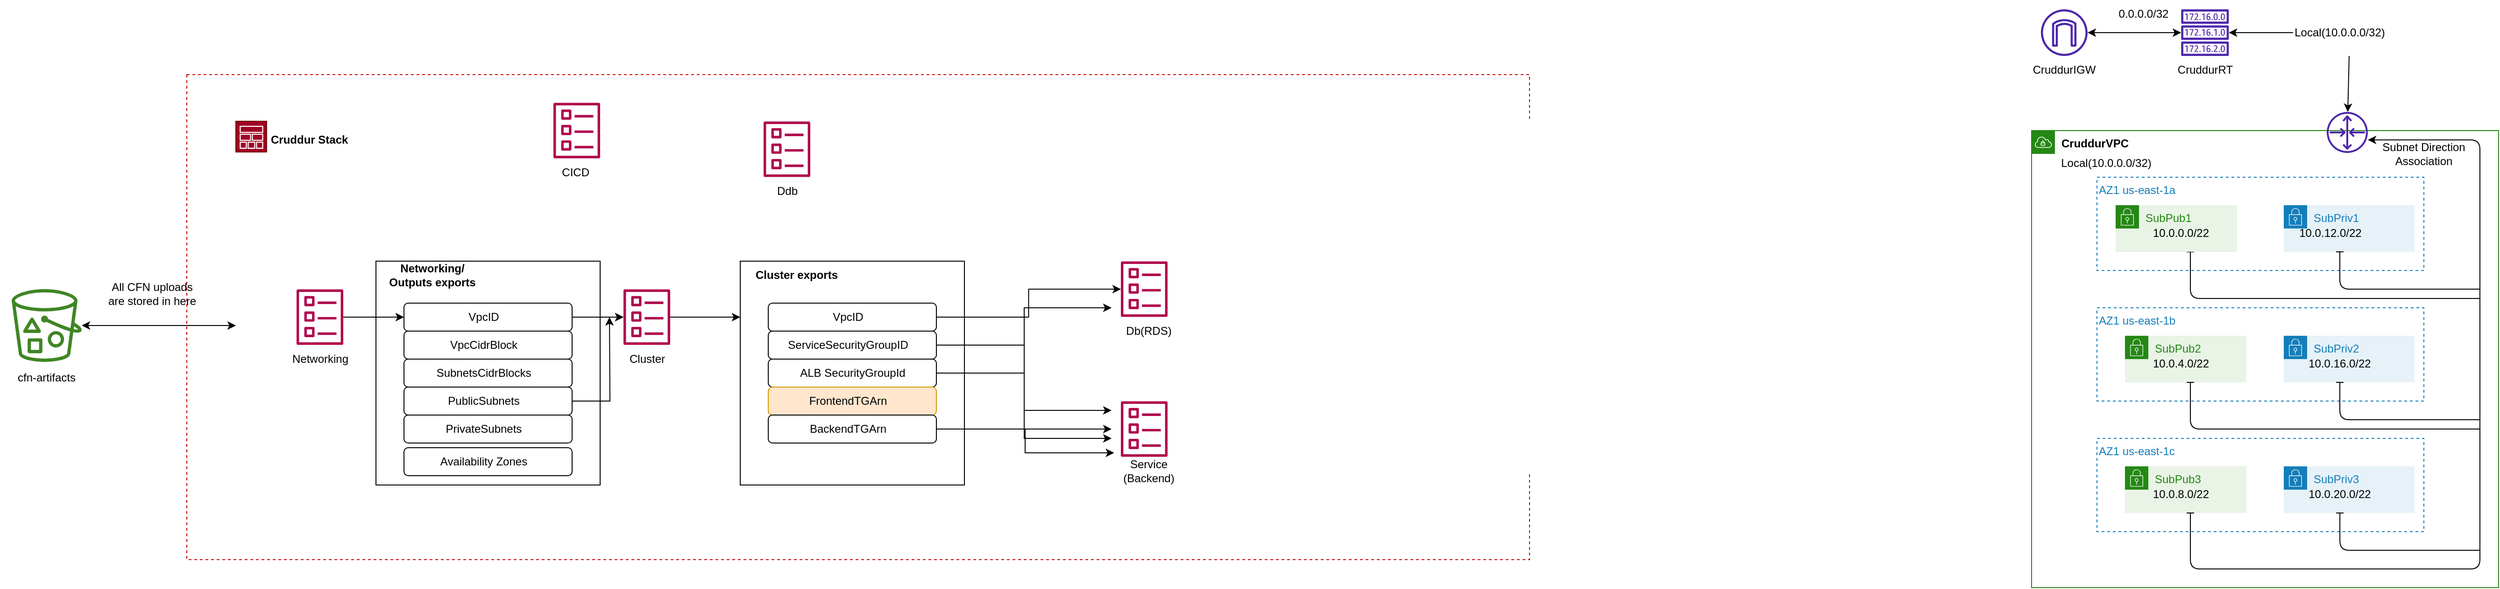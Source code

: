 <mxfile version="21.6.1" type="github">
  <diagram name="Page-1" id="-HXa9JJa7kz0LrvLHR7L">
    <mxGraphModel dx="1467" dy="753" grid="1" gridSize="10" guides="1" tooltips="1" connect="1" arrows="1" fold="1" page="1" pageScale="1" pageWidth="850" pageHeight="1100" math="0" shadow="0">
      <root>
        <mxCell id="0" />
        <mxCell id="1" parent="0" />
        <mxCell id="KyFn4tGhNFu1_1TpGKl1-1" value="" style="fillColor=none;strokeColor=#CC0000;dashed=1;verticalAlign=top;fontStyle=0;fontColor=#5A6C86;whiteSpace=wrap;html=1;movable=1;resizable=1;rotatable=1;deletable=1;editable=1;locked=0;connectable=1;" vertex="1" parent="1">
          <mxGeometry x="420" y="250" width="1437.5" height="520" as="geometry" />
        </mxCell>
        <mxCell id="KyFn4tGhNFu1_1TpGKl1-2" value="" style="whiteSpace=wrap;html=1;aspect=fixed;" vertex="1" parent="1">
          <mxGeometry x="622.5" y="450" width="240" height="240" as="geometry" />
        </mxCell>
        <mxCell id="KyFn4tGhNFu1_1TpGKl1-3" value="&lt;b&gt;&lt;font color=&quot;#000000&quot;&gt;CruddurVPC&lt;/font&gt;&lt;/b&gt;" style="points=[[0,0],[0.25,0],[0.5,0],[0.75,0],[1,0],[1,0.25],[1,0.5],[1,0.75],[1,1],[0.75,1],[0.5,1],[0.25,1],[0,1],[0,0.75],[0,0.5],[0,0.25]];outlineConnect=0;gradientColor=none;html=1;whiteSpace=wrap;fontSize=12;fontStyle=0;container=1;pointerEvents=0;collapsible=0;recursiveResize=0;shape=mxgraph.aws4.group;grIcon=mxgraph.aws4.group_vpc;strokeColor=#248814;fillColor=none;verticalAlign=top;align=left;spacingLeft=30;fontColor=#AAB7B8;dashed=0;rounded=0;" vertex="1" parent="1">
          <mxGeometry x="2395" y="310" width="500" height="490" as="geometry" />
        </mxCell>
        <mxCell id="KyFn4tGhNFu1_1TpGKl1-4" value="AZ1 us-east-1b" style="fillColor=none;strokeColor=#147EBA;dashed=1;verticalAlign=top;fontStyle=0;fontColor=#147EBA;whiteSpace=wrap;html=1;align=left;rounded=0;" vertex="1" parent="KyFn4tGhNFu1_1TpGKl1-3">
          <mxGeometry x="70" y="190" width="350" height="100" as="geometry" />
        </mxCell>
        <mxCell id="KyFn4tGhNFu1_1TpGKl1-5" value="SubPriv2" style="points=[[0,0],[0.25,0],[0.5,0],[0.75,0],[1,0],[1,0.25],[1,0.5],[1,0.75],[1,1],[0.75,1],[0.5,1],[0.25,1],[0,1],[0,0.75],[0,0.5],[0,0.25]];outlineConnect=0;gradientColor=none;html=1;whiteSpace=wrap;fontSize=12;fontStyle=0;container=1;pointerEvents=0;collapsible=0;recursiveResize=0;shape=mxgraph.aws4.group;grIcon=mxgraph.aws4.group_security_group;grStroke=0;strokeColor=#147EBA;fillColor=#E6F2F8;verticalAlign=top;align=left;spacingLeft=30;fontColor=#147EBA;dashed=0;rounded=0;" vertex="1" parent="KyFn4tGhNFu1_1TpGKl1-3">
          <mxGeometry x="270" y="220" width="140" height="50" as="geometry" />
        </mxCell>
        <mxCell id="KyFn4tGhNFu1_1TpGKl1-6" style="edgeStyle=orthogonalEdgeStyle;rounded=0;orthogonalLoop=1;jettySize=auto;html=1;exitX=0.5;exitY=1;exitDx=0;exitDy=0;" edge="1" parent="KyFn4tGhNFu1_1TpGKl1-3" source="KyFn4tGhNFu1_1TpGKl1-4" target="KyFn4tGhNFu1_1TpGKl1-4">
          <mxGeometry relative="1" as="geometry" />
        </mxCell>
        <mxCell id="KyFn4tGhNFu1_1TpGKl1-7" value="SubPub2" style="points=[[0,0],[0.25,0],[0.5,0],[0.75,0],[1,0],[1,0.25],[1,0.5],[1,0.75],[1,1],[0.75,1],[0.5,1],[0.25,1],[0,1],[0,0.75],[0,0.5],[0,0.25]];outlineConnect=0;gradientColor=none;html=1;whiteSpace=wrap;fontSize=12;fontStyle=0;container=1;pointerEvents=0;collapsible=0;recursiveResize=0;shape=mxgraph.aws4.group;grIcon=mxgraph.aws4.group_security_group;grStroke=0;strokeColor=#248814;fillColor=#E9F3E6;verticalAlign=top;align=left;spacingLeft=30;fontColor=#248814;dashed=0;rounded=0;" vertex="1" parent="KyFn4tGhNFu1_1TpGKl1-3">
          <mxGeometry x="100" y="220" width="130" height="50" as="geometry" />
        </mxCell>
        <mxCell id="KyFn4tGhNFu1_1TpGKl1-8" value="10.0.16.0/22" style="text;strokeColor=none;align=center;fillColor=none;html=1;verticalAlign=middle;whiteSpace=wrap;rounded=0;" vertex="1" parent="KyFn4tGhNFu1_1TpGKl1-3">
          <mxGeometry x="290" y="240" width="80" height="20" as="geometry" />
        </mxCell>
        <mxCell id="KyFn4tGhNFu1_1TpGKl1-9" style="edgeStyle=orthogonalEdgeStyle;orthogonalLoop=1;jettySize=auto;html=1;elbow=vertical;startArrow=baseDash;startFill=0;endArrow=none;endFill=0;" edge="1" parent="KyFn4tGhNFu1_1TpGKl1-3">
          <mxGeometry relative="1" as="geometry">
            <mxPoint x="480" y="320" as="targetPoint" />
            <mxPoint x="170" y="270" as="sourcePoint" />
            <Array as="points">
              <mxPoint x="170" y="320" />
            </Array>
          </mxGeometry>
        </mxCell>
        <mxCell id="KyFn4tGhNFu1_1TpGKl1-10" value="10.0.4.0/22" style="text;strokeColor=none;align=center;fillColor=none;html=1;verticalAlign=middle;whiteSpace=wrap;rounded=0;" vertex="1" parent="KyFn4tGhNFu1_1TpGKl1-3">
          <mxGeometry x="120" y="240" width="80" height="20" as="geometry" />
        </mxCell>
        <mxCell id="KyFn4tGhNFu1_1TpGKl1-11" value="AZ1 us-east-1c" style="fillColor=none;strokeColor=#147EBA;dashed=1;verticalAlign=top;fontStyle=0;fontColor=#147EBA;whiteSpace=wrap;html=1;align=left;rounded=0;" vertex="1" parent="KyFn4tGhNFu1_1TpGKl1-3">
          <mxGeometry x="70" y="330" width="350" height="100" as="geometry" />
        </mxCell>
        <mxCell id="KyFn4tGhNFu1_1TpGKl1-12" value="SubPriv3" style="points=[[0,0],[0.25,0],[0.5,0],[0.75,0],[1,0],[1,0.25],[1,0.5],[1,0.75],[1,1],[0.75,1],[0.5,1],[0.25,1],[0,1],[0,0.75],[0,0.5],[0,0.25]];outlineConnect=0;gradientColor=none;html=1;whiteSpace=wrap;fontSize=12;fontStyle=0;container=1;pointerEvents=0;collapsible=0;recursiveResize=0;shape=mxgraph.aws4.group;grIcon=mxgraph.aws4.group_security_group;grStroke=0;strokeColor=#147EBA;fillColor=#E6F2F8;verticalAlign=top;align=left;spacingLeft=30;fontColor=#147EBA;dashed=0;rounded=0;" vertex="1" parent="KyFn4tGhNFu1_1TpGKl1-3">
          <mxGeometry x="270" y="360" width="140" height="50" as="geometry" />
        </mxCell>
        <mxCell id="KyFn4tGhNFu1_1TpGKl1-13" style="edgeStyle=orthogonalEdgeStyle;rounded=0;orthogonalLoop=1;jettySize=auto;html=1;exitX=0.5;exitY=1;exitDx=0;exitDy=0;" edge="1" parent="KyFn4tGhNFu1_1TpGKl1-3" source="KyFn4tGhNFu1_1TpGKl1-11" target="KyFn4tGhNFu1_1TpGKl1-11">
          <mxGeometry relative="1" as="geometry" />
        </mxCell>
        <mxCell id="KyFn4tGhNFu1_1TpGKl1-14" value="SubPub3" style="points=[[0,0],[0.25,0],[0.5,0],[0.75,0],[1,0],[1,0.25],[1,0.5],[1,0.75],[1,1],[0.75,1],[0.5,1],[0.25,1],[0,1],[0,0.75],[0,0.5],[0,0.25]];outlineConnect=0;gradientColor=none;html=1;whiteSpace=wrap;fontSize=12;fontStyle=0;container=1;pointerEvents=0;collapsible=0;recursiveResize=0;shape=mxgraph.aws4.group;grIcon=mxgraph.aws4.group_security_group;grStroke=0;strokeColor=#248814;fillColor=#E9F3E6;verticalAlign=top;align=left;spacingLeft=30;fontColor=#248814;dashed=0;rounded=0;" vertex="1" parent="KyFn4tGhNFu1_1TpGKl1-3">
          <mxGeometry x="100" y="360" width="130" height="50" as="geometry" />
        </mxCell>
        <mxCell id="KyFn4tGhNFu1_1TpGKl1-15" style="edgeStyle=orthogonalEdgeStyle;orthogonalLoop=1;jettySize=auto;html=1;elbow=vertical;exitX=0.429;exitY=1;exitDx=0;exitDy=0;exitPerimeter=0;startArrow=baseDash;startFill=0;endArrow=none;endFill=0;" edge="1" parent="KyFn4tGhNFu1_1TpGKl1-3" source="KyFn4tGhNFu1_1TpGKl1-12">
          <mxGeometry relative="1" as="geometry">
            <mxPoint x="480" y="450" as="targetPoint" />
            <mxPoint x="330" y="420" as="sourcePoint" />
            <Array as="points">
              <mxPoint x="330" y="450" />
              <mxPoint x="480" y="450" />
            </Array>
          </mxGeometry>
        </mxCell>
        <mxCell id="KyFn4tGhNFu1_1TpGKl1-16" value="10.0.20.0/22" style="text;strokeColor=none;align=center;fillColor=none;html=1;verticalAlign=middle;whiteSpace=wrap;rounded=0;" vertex="1" parent="KyFn4tGhNFu1_1TpGKl1-3">
          <mxGeometry x="290" y="380" width="80" height="20" as="geometry" />
        </mxCell>
        <mxCell id="KyFn4tGhNFu1_1TpGKl1-17" value="10.0.8.0/22" style="text;strokeColor=none;align=center;fillColor=none;html=1;verticalAlign=middle;whiteSpace=wrap;rounded=0;" vertex="1" parent="KyFn4tGhNFu1_1TpGKl1-3">
          <mxGeometry x="120" y="380" width="80" height="20" as="geometry" />
        </mxCell>
        <mxCell id="KyFn4tGhNFu1_1TpGKl1-18" value="Local(10.0.0.0/32)" style="text;strokeColor=none;align=center;fillColor=none;html=1;verticalAlign=middle;whiteSpace=wrap;rounded=0;" vertex="1" parent="KyFn4tGhNFu1_1TpGKl1-3">
          <mxGeometry x="30" y="20" width="100" height="30" as="geometry" />
        </mxCell>
        <mxCell id="KyFn4tGhNFu1_1TpGKl1-19" style="rounded=0;orthogonalLoop=1;jettySize=auto;html=1;startArrow=classic;startFill=1;endArrow=none;endFill=0;" edge="1" parent="KyFn4tGhNFu1_1TpGKl1-3" source="KyFn4tGhNFu1_1TpGKl1-21">
          <mxGeometry relative="1" as="geometry">
            <mxPoint x="340" y="-80" as="targetPoint" />
          </mxGeometry>
        </mxCell>
        <mxCell id="KyFn4tGhNFu1_1TpGKl1-20" style="edgeStyle=orthogonalEdgeStyle;orthogonalLoop=1;jettySize=auto;html=1;elbow=vertical;endArrow=baseDash;endFill=0;startArrow=classic;startFill=1;" edge="1" parent="KyFn4tGhNFu1_1TpGKl1-3" source="KyFn4tGhNFu1_1TpGKl1-21" target="KyFn4tGhNFu1_1TpGKl1-14">
          <mxGeometry relative="1" as="geometry">
            <Array as="points">
              <mxPoint x="480" y="10" />
              <mxPoint x="480" y="470" />
              <mxPoint x="170" y="470" />
            </Array>
          </mxGeometry>
        </mxCell>
        <mxCell id="KyFn4tGhNFu1_1TpGKl1-21" value="" style="outlineConnect=0;fontColor=#232F3E;gradientColor=none;fillColor=#4D27AA;strokeColor=none;dashed=0;verticalLabelPosition=bottom;verticalAlign=top;align=center;html=1;fontSize=12;fontStyle=0;aspect=fixed;pointerEvents=1;shape=mxgraph.aws4.router;rounded=0;" vertex="1" parent="KyFn4tGhNFu1_1TpGKl1-3">
          <mxGeometry x="316" y="-20" width="44" height="44" as="geometry" />
        </mxCell>
        <mxCell id="KyFn4tGhNFu1_1TpGKl1-22" style="edgeStyle=orthogonalEdgeStyle;orthogonalLoop=1;jettySize=auto;html=1;elbow=vertical;exitX=0.429;exitY=1;exitDx=0;exitDy=0;exitPerimeter=0;startArrow=baseDash;startFill=0;endArrow=none;endFill=0;" edge="1" parent="KyFn4tGhNFu1_1TpGKl1-3">
          <mxGeometry relative="1" as="geometry">
            <mxPoint x="480" y="310" as="targetPoint" />
            <mxPoint x="330" y="270" as="sourcePoint" />
            <Array as="points">
              <mxPoint x="330" y="310" />
            </Array>
          </mxGeometry>
        </mxCell>
        <mxCell id="KyFn4tGhNFu1_1TpGKl1-23" style="edgeStyle=orthogonalEdgeStyle;orthogonalLoop=1;jettySize=auto;html=1;elbow=vertical;startArrow=baseDash;startFill=0;endArrow=none;endFill=0;" edge="1" parent="KyFn4tGhNFu1_1TpGKl1-3">
          <mxGeometry relative="1" as="geometry">
            <mxPoint x="480" y="180" as="targetPoint" />
            <mxPoint x="170" y="130" as="sourcePoint" />
            <Array as="points">
              <mxPoint x="170" y="180" />
            </Array>
          </mxGeometry>
        </mxCell>
        <mxCell id="KyFn4tGhNFu1_1TpGKl1-24" value="AZ1 us-east-1a" style="fillColor=none;strokeColor=#147EBA;dashed=1;verticalAlign=top;fontStyle=0;fontColor=#147EBA;whiteSpace=wrap;html=1;align=left;rounded=0;" vertex="1" parent="KyFn4tGhNFu1_1TpGKl1-3">
          <mxGeometry x="70" y="50" width="350" height="100" as="geometry" />
        </mxCell>
        <mxCell id="KyFn4tGhNFu1_1TpGKl1-25" value="SubPriv1" style="points=[[0,0],[0.25,0],[0.5,0],[0.75,0],[1,0],[1,0.25],[1,0.5],[1,0.75],[1,1],[0.75,1],[0.5,1],[0.25,1],[0,1],[0,0.75],[0,0.5],[0,0.25]];outlineConnect=0;gradientColor=none;html=1;whiteSpace=wrap;fontSize=12;fontStyle=0;container=1;pointerEvents=0;collapsible=0;recursiveResize=0;shape=mxgraph.aws4.group;grIcon=mxgraph.aws4.group_security_group;grStroke=0;strokeColor=#147EBA;fillColor=#E6F2F8;verticalAlign=top;align=left;spacingLeft=30;fontColor=#147EBA;dashed=0;rounded=0;" vertex="1" parent="KyFn4tGhNFu1_1TpGKl1-3">
          <mxGeometry x="270" y="80" width="140" height="50" as="geometry" />
        </mxCell>
        <mxCell id="KyFn4tGhNFu1_1TpGKl1-26" style="edgeStyle=orthogonalEdgeStyle;rounded=0;orthogonalLoop=1;jettySize=auto;html=1;exitX=0.5;exitY=1;exitDx=0;exitDy=0;" edge="1" parent="KyFn4tGhNFu1_1TpGKl1-3" source="KyFn4tGhNFu1_1TpGKl1-24" target="KyFn4tGhNFu1_1TpGKl1-24">
          <mxGeometry relative="1" as="geometry" />
        </mxCell>
        <mxCell id="KyFn4tGhNFu1_1TpGKl1-27" value="SubPub1" style="points=[[0,0],[0.25,0],[0.5,0],[0.75,0],[1,0],[1,0.25],[1,0.5],[1,0.75],[1,1],[0.75,1],[0.5,1],[0.25,1],[0,1],[0,0.75],[0,0.5],[0,0.25]];outlineConnect=0;gradientColor=none;html=1;whiteSpace=wrap;fontSize=12;fontStyle=0;container=1;pointerEvents=0;collapsible=0;recursiveResize=0;shape=mxgraph.aws4.group;grIcon=mxgraph.aws4.group_security_group;grStroke=0;strokeColor=#248814;fillColor=#E9F3E6;verticalAlign=top;align=left;spacingLeft=30;fontColor=#248814;dashed=0;rounded=0;" vertex="1" parent="KyFn4tGhNFu1_1TpGKl1-3">
          <mxGeometry x="90" y="80" width="130" height="50" as="geometry" />
        </mxCell>
        <mxCell id="KyFn4tGhNFu1_1TpGKl1-28" value="10.0.12.0/22" style="text;strokeColor=none;align=center;fillColor=none;html=1;verticalAlign=middle;whiteSpace=wrap;rounded=0;" vertex="1" parent="KyFn4tGhNFu1_1TpGKl1-3">
          <mxGeometry x="280" y="100" width="80" height="20" as="geometry" />
        </mxCell>
        <mxCell id="KyFn4tGhNFu1_1TpGKl1-29" value="10.0.0.0/22" style="text;strokeColor=none;align=center;fillColor=none;html=1;verticalAlign=middle;whiteSpace=wrap;rounded=0;" vertex="1" parent="KyFn4tGhNFu1_1TpGKl1-3">
          <mxGeometry x="120" y="100" width="80" height="20" as="geometry" />
        </mxCell>
        <mxCell id="KyFn4tGhNFu1_1TpGKl1-30" style="edgeStyle=orthogonalEdgeStyle;orthogonalLoop=1;jettySize=auto;html=1;elbow=vertical;exitX=0.429;exitY=1;exitDx=0;exitDy=0;exitPerimeter=0;startArrow=baseDash;startFill=0;endArrow=none;endFill=0;" edge="1" parent="KyFn4tGhNFu1_1TpGKl1-3">
          <mxGeometry relative="1" as="geometry">
            <mxPoint x="480" y="170" as="targetPoint" />
            <mxPoint x="330" y="130" as="sourcePoint" />
            <Array as="points">
              <mxPoint x="330" y="170" />
            </Array>
          </mxGeometry>
        </mxCell>
        <mxCell id="KyFn4tGhNFu1_1TpGKl1-31" value="Subnet Direction Association" style="text;strokeColor=none;align=center;fillColor=none;html=1;verticalAlign=middle;whiteSpace=wrap;rounded=0;" vertex="1" parent="KyFn4tGhNFu1_1TpGKl1-3">
          <mxGeometry x="370" y="10" width="100" height="30" as="geometry" />
        </mxCell>
        <mxCell id="KyFn4tGhNFu1_1TpGKl1-32" style="edgeStyle=orthogonalEdgeStyle;rounded=0;orthogonalLoop=1;jettySize=auto;html=1;startArrow=classic;startFill=1;" edge="1" parent="1" source="KyFn4tGhNFu1_1TpGKl1-33" target="KyFn4tGhNFu1_1TpGKl1-35">
          <mxGeometry relative="1" as="geometry" />
        </mxCell>
        <mxCell id="KyFn4tGhNFu1_1TpGKl1-33" value="" style="outlineConnect=0;fontColor=#232F3E;gradientColor=none;fillColor=#4D27AA;strokeColor=none;dashed=0;verticalLabelPosition=bottom;verticalAlign=top;align=center;html=1;fontSize=12;fontStyle=0;aspect=fixed;pointerEvents=1;shape=mxgraph.aws4.internet_gateway;rounded=0;" vertex="1" parent="1">
          <mxGeometry x="2405" y="180" width="50" height="50" as="geometry" />
        </mxCell>
        <mxCell id="KyFn4tGhNFu1_1TpGKl1-34" style="edgeStyle=orthogonalEdgeStyle;rounded=0;orthogonalLoop=1;jettySize=auto;html=1;startArrow=classic;startFill=1;endArrow=none;endFill=0;" edge="1" parent="1" source="KyFn4tGhNFu1_1TpGKl1-35">
          <mxGeometry relative="1" as="geometry">
            <mxPoint x="2675" y="205" as="targetPoint" />
          </mxGeometry>
        </mxCell>
        <mxCell id="KyFn4tGhNFu1_1TpGKl1-35" value="" style="outlineConnect=0;fontColor=#232F3E;gradientColor=none;fillColor=#4D27AA;strokeColor=none;dashed=0;verticalLabelPosition=bottom;verticalAlign=top;align=center;html=1;fontSize=12;fontStyle=0;aspect=fixed;pointerEvents=1;shape=mxgraph.aws4.route_table;rounded=0;" vertex="1" parent="1">
          <mxGeometry x="2555" y="180" width="51.32" height="50" as="geometry" />
        </mxCell>
        <mxCell id="KyFn4tGhNFu1_1TpGKl1-36" value="Local(10.0.0.0/32)" style="text;strokeColor=none;align=center;fillColor=none;html=1;verticalAlign=middle;whiteSpace=wrap;rounded=0;" vertex="1" parent="1">
          <mxGeometry x="2675" y="190" width="100" height="30" as="geometry" />
        </mxCell>
        <mxCell id="KyFn4tGhNFu1_1TpGKl1-37" value="CruddurIGW" style="text;strokeColor=none;align=center;fillColor=none;html=1;verticalAlign=middle;whiteSpace=wrap;rounded=0;" vertex="1" parent="1">
          <mxGeometry x="2380" y="230" width="100" height="30" as="geometry" />
        </mxCell>
        <mxCell id="KyFn4tGhNFu1_1TpGKl1-38" value="0.0.0.0/32" style="text;strokeColor=none;align=center;fillColor=none;html=1;verticalAlign=middle;whiteSpace=wrap;rounded=0;" vertex="1" parent="1">
          <mxGeometry x="2465" y="170" width="100" height="30" as="geometry" />
        </mxCell>
        <mxCell id="KyFn4tGhNFu1_1TpGKl1-39" value="CruddurRT" style="text;strokeColor=none;align=center;fillColor=none;html=1;verticalAlign=middle;whiteSpace=wrap;rounded=0;" vertex="1" parent="1">
          <mxGeometry x="2530.66" y="230" width="100" height="30" as="geometry" />
        </mxCell>
        <mxCell id="KyFn4tGhNFu1_1TpGKl1-40" value="" style="sketch=0;outlineConnect=0;fontColor=#232F3E;gradientColor=none;fillColor=#B0084D;strokeColor=none;dashed=0;verticalLabelPosition=bottom;verticalAlign=top;align=center;html=1;fontSize=12;fontStyle=0;aspect=fixed;pointerEvents=1;shape=mxgraph.aws4.template;" vertex="1" parent="1">
          <mxGeometry x="812.5" y="280" width="50" height="60" as="geometry" />
        </mxCell>
        <mxCell id="KyFn4tGhNFu1_1TpGKl1-41" value="CICD&amp;nbsp;" style="text;strokeColor=none;align=center;fillColor=none;html=1;verticalAlign=middle;whiteSpace=wrap;rounded=0;" vertex="1" parent="1">
          <mxGeometry x="787.5" y="340" width="100" height="30" as="geometry" />
        </mxCell>
        <mxCell id="KyFn4tGhNFu1_1TpGKl1-42" value="" style="sketch=0;outlineConnect=0;fontColor=#232F3E;gradientColor=none;fillColor=#B0084D;strokeColor=none;dashed=0;verticalLabelPosition=bottom;verticalAlign=top;align=center;html=1;fontSize=12;fontStyle=0;aspect=fixed;pointerEvents=1;shape=mxgraph.aws4.template;" vertex="1" parent="1">
          <mxGeometry x="1037.5" y="300" width="50" height="60" as="geometry" />
        </mxCell>
        <mxCell id="KyFn4tGhNFu1_1TpGKl1-43" value="Ddb" style="text;strokeColor=none;align=center;fillColor=none;html=1;verticalAlign=middle;whiteSpace=wrap;rounded=0;" vertex="1" parent="1">
          <mxGeometry x="1012.5" y="360" width="100" height="30" as="geometry" />
        </mxCell>
        <mxCell id="KyFn4tGhNFu1_1TpGKl1-44" value="" style="edgeStyle=orthogonalEdgeStyle;orthogonalLoop=1;jettySize=auto;html=1;elbow=vertical;startArrow=classic;startFill=1;" edge="1" parent="1" source="KyFn4tGhNFu1_1TpGKl1-46" target="KyFn4tGhNFu1_1TpGKl1-53">
          <mxGeometry relative="1" as="geometry" />
        </mxCell>
        <mxCell id="KyFn4tGhNFu1_1TpGKl1-45" style="edgeStyle=orthogonalEdgeStyle;rounded=0;orthogonalLoop=1;jettySize=auto;html=1;entryX=0;entryY=0.25;entryDx=0;entryDy=0;" edge="1" parent="1" source="KyFn4tGhNFu1_1TpGKl1-46" target="KyFn4tGhNFu1_1TpGKl1-78">
          <mxGeometry relative="1" as="geometry" />
        </mxCell>
        <mxCell id="KyFn4tGhNFu1_1TpGKl1-46" value="" style="sketch=0;outlineConnect=0;fontColor=#232F3E;gradientColor=none;fillColor=#B0084D;strokeColor=none;dashed=0;verticalLabelPosition=bottom;verticalAlign=top;align=center;html=1;fontSize=12;fontStyle=0;aspect=fixed;pointerEvents=1;shape=mxgraph.aws4.template;" vertex="1" parent="1">
          <mxGeometry x="887.5" y="480" width="50" height="60" as="geometry" />
        </mxCell>
        <mxCell id="KyFn4tGhNFu1_1TpGKl1-47" value="Cluster" style="text;strokeColor=none;align=center;fillColor=none;html=1;verticalAlign=middle;whiteSpace=wrap;rounded=0;" vertex="1" parent="1">
          <mxGeometry x="862.5" y="540" width="100" height="30" as="geometry" />
        </mxCell>
        <mxCell id="KyFn4tGhNFu1_1TpGKl1-48" value="" style="edgeStyle=orthogonalEdgeStyle;orthogonalLoop=1;jettySize=auto;html=1;elbow=vertical;startArrow=none;startFill=0;endArrow=classic;endFill=1;entryX=0;entryY=0.5;entryDx=0;entryDy=0;" edge="1" parent="1" source="KyFn4tGhNFu1_1TpGKl1-49" target="KyFn4tGhNFu1_1TpGKl1-52">
          <mxGeometry relative="1" as="geometry" />
        </mxCell>
        <mxCell id="KyFn4tGhNFu1_1TpGKl1-49" value="" style="sketch=0;outlineConnect=0;fontColor=#232F3E;gradientColor=none;fillColor=#B0084D;strokeColor=none;dashed=0;verticalLabelPosition=bottom;verticalAlign=top;align=center;html=1;fontSize=12;fontStyle=0;aspect=fixed;pointerEvents=1;shape=mxgraph.aws4.template;" vertex="1" parent="1">
          <mxGeometry x="537.5" y="480" width="50" height="60" as="geometry" />
        </mxCell>
        <mxCell id="KyFn4tGhNFu1_1TpGKl1-50" value="Networking" style="text;strokeColor=none;align=center;fillColor=none;html=1;verticalAlign=middle;whiteSpace=wrap;rounded=0;" vertex="1" parent="1">
          <mxGeometry x="512.5" y="540" width="100" height="30" as="geometry" />
        </mxCell>
        <mxCell id="KyFn4tGhNFu1_1TpGKl1-51" value="" style="edgeStyle=orthogonalEdgeStyle;orthogonalLoop=1;jettySize=auto;html=1;elbow=vertical;startArrow=none;startFill=0;" edge="1" parent="1" source="KyFn4tGhNFu1_1TpGKl1-52" target="KyFn4tGhNFu1_1TpGKl1-46">
          <mxGeometry relative="1" as="geometry" />
        </mxCell>
        <mxCell id="KyFn4tGhNFu1_1TpGKl1-52" value="" style="rounded=1;whiteSpace=wrap;html=1;" vertex="1" parent="1">
          <mxGeometry x="652.5" y="495" width="180" height="30" as="geometry" />
        </mxCell>
        <mxCell id="KyFn4tGhNFu1_1TpGKl1-53" value="VpcID" style="text;strokeColor=none;align=center;fillColor=none;html=1;verticalAlign=middle;whiteSpace=wrap;rounded=0;" vertex="1" parent="1">
          <mxGeometry x="687.5" y="495" width="100" height="30" as="geometry" />
        </mxCell>
        <mxCell id="KyFn4tGhNFu1_1TpGKl1-54" value="" style="rounded=1;whiteSpace=wrap;html=1;" vertex="1" parent="1">
          <mxGeometry x="652.5" y="525" width="180" height="30" as="geometry" />
        </mxCell>
        <mxCell id="KyFn4tGhNFu1_1TpGKl1-55" value="VpcCidrBlock" style="text;strokeColor=none;align=center;fillColor=none;html=1;verticalAlign=middle;whiteSpace=wrap;rounded=0;" vertex="1" parent="1">
          <mxGeometry x="687.5" y="525" width="100" height="30" as="geometry" />
        </mxCell>
        <mxCell id="KyFn4tGhNFu1_1TpGKl1-56" value="" style="rounded=1;whiteSpace=wrap;html=1;" vertex="1" parent="1">
          <mxGeometry x="652.5" y="555" width="180" height="30" as="geometry" />
        </mxCell>
        <mxCell id="KyFn4tGhNFu1_1TpGKl1-57" value="SubnetsCidrBlocks" style="text;strokeColor=none;align=center;fillColor=none;html=1;verticalAlign=middle;whiteSpace=wrap;rounded=0;" vertex="1" parent="1">
          <mxGeometry x="687.5" y="555" width="100" height="30" as="geometry" />
        </mxCell>
        <mxCell id="KyFn4tGhNFu1_1TpGKl1-58" style="edgeStyle=orthogonalEdgeStyle;rounded=0;orthogonalLoop=1;jettySize=auto;html=1;" edge="1" parent="1" source="KyFn4tGhNFu1_1TpGKl1-59">
          <mxGeometry relative="1" as="geometry">
            <mxPoint x="872.5" y="510" as="targetPoint" />
          </mxGeometry>
        </mxCell>
        <mxCell id="KyFn4tGhNFu1_1TpGKl1-59" value="" style="rounded=1;whiteSpace=wrap;html=1;" vertex="1" parent="1">
          <mxGeometry x="652.5" y="585" width="180" height="30" as="geometry" />
        </mxCell>
        <mxCell id="KyFn4tGhNFu1_1TpGKl1-60" value="PublicSubnets" style="text;strokeColor=none;align=center;fillColor=none;html=1;verticalAlign=middle;whiteSpace=wrap;rounded=0;" vertex="1" parent="1">
          <mxGeometry x="687.5" y="585" width="100" height="30" as="geometry" />
        </mxCell>
        <mxCell id="KyFn4tGhNFu1_1TpGKl1-61" value="" style="rounded=1;whiteSpace=wrap;html=1;" vertex="1" parent="1">
          <mxGeometry x="652.5" y="615" width="180" height="30" as="geometry" />
        </mxCell>
        <mxCell id="KyFn4tGhNFu1_1TpGKl1-62" value="PrivateSubnets" style="text;strokeColor=none;align=center;fillColor=none;html=1;verticalAlign=middle;whiteSpace=wrap;rounded=0;" vertex="1" parent="1">
          <mxGeometry x="687.5" y="615" width="100" height="30" as="geometry" />
        </mxCell>
        <mxCell id="KyFn4tGhNFu1_1TpGKl1-63" style="edgeStyle=orthogonalEdgeStyle;orthogonalLoop=1;jettySize=auto;html=1;elbow=vertical;startArrow=classic;startFill=1;" edge="1" parent="1" source="KyFn4tGhNFu1_1TpGKl1-64">
          <mxGeometry relative="1" as="geometry">
            <mxPoint x="472.5" y="519" as="targetPoint" />
          </mxGeometry>
        </mxCell>
        <mxCell id="KyFn4tGhNFu1_1TpGKl1-64" value="" style="sketch=0;outlineConnect=0;fontColor=#232F3E;gradientColor=none;fillColor=#3F8624;strokeColor=none;dashed=0;verticalLabelPosition=bottom;verticalAlign=top;align=center;html=1;fontSize=12;fontStyle=0;aspect=fixed;pointerEvents=1;shape=mxgraph.aws4.bucket_with_objects;" vertex="1" parent="1">
          <mxGeometry x="232.5" y="480" width="75" height="78" as="geometry" />
        </mxCell>
        <mxCell id="KyFn4tGhNFu1_1TpGKl1-65" value="cfn-artifacts" style="text;strokeColor=none;align=center;fillColor=none;html=1;verticalAlign=middle;whiteSpace=wrap;rounded=0;" vertex="1" parent="1">
          <mxGeometry x="220" y="560" width="100" height="30" as="geometry" />
        </mxCell>
        <mxCell id="KyFn4tGhNFu1_1TpGKl1-66" value="All CFN uploads are stored in here" style="text;strokeColor=none;align=center;fillColor=none;html=1;verticalAlign=middle;whiteSpace=wrap;rounded=0;" vertex="1" parent="1">
          <mxGeometry x="332.5" y="470" width="100" height="30" as="geometry" />
        </mxCell>
        <mxCell id="KyFn4tGhNFu1_1TpGKl1-67" value="" style="group" vertex="1" connectable="0" parent="1">
          <mxGeometry x="472.5" y="300" width="35" height="39" as="geometry" />
        </mxCell>
        <mxCell id="KyFn4tGhNFu1_1TpGKl1-68" value="" style="whiteSpace=wrap;html=1;aspect=fixed;fillColor=#a20025;fontColor=#ffffff;strokeColor=#6F0000;" vertex="1" parent="KyFn4tGhNFu1_1TpGKl1-67">
          <mxGeometry width="32.935" height="32.935" as="geometry" />
        </mxCell>
        <mxCell id="KyFn4tGhNFu1_1TpGKl1-69" value="" style="sketch=0;outlineConnect=0;dashed=0;verticalLabelPosition=bottom;verticalAlign=top;align=center;html=1;fontSize=12;fontStyle=0;aspect=fixed;pointerEvents=1;shape=mxgraph.aws4.stack;fillColor=#FFFFFF;fontColor=#ffffff;strokeColor=#6F0000;" vertex="1" parent="KyFn4tGhNFu1_1TpGKl1-67">
          <mxGeometry x="4.025" y="4.875" width="25.36" height="24.701" as="geometry" />
        </mxCell>
        <mxCell id="KyFn4tGhNFu1_1TpGKl1-70" value="&lt;font style=&quot;font-size: 12px;&quot;&gt;&lt;b style=&quot;&quot;&gt;Cruddur Stack&lt;/b&gt;&lt;/font&gt;" style="text;strokeColor=none;align=left;fillColor=none;html=1;verticalAlign=middle;whiteSpace=wrap;rounded=0;" vertex="1" parent="1">
          <mxGeometry x="507.5" y="304.875" width="87.5" height="29.25" as="geometry" />
        </mxCell>
        <mxCell id="KyFn4tGhNFu1_1TpGKl1-71" value="&lt;b&gt;Networking/ Outputs exports&lt;/b&gt;" style="text;strokeColor=none;align=center;fillColor=none;html=1;verticalAlign=middle;whiteSpace=wrap;rounded=0;" vertex="1" parent="1">
          <mxGeometry x="632.5" y="450" width="100" height="30" as="geometry" />
        </mxCell>
        <mxCell id="KyFn4tGhNFu1_1TpGKl1-72" value="" style="rounded=1;whiteSpace=wrap;html=1;" vertex="1" parent="1">
          <mxGeometry x="652.5" y="650" width="180" height="30" as="geometry" />
        </mxCell>
        <mxCell id="KyFn4tGhNFu1_1TpGKl1-73" value="Availability Zones" style="text;strokeColor=none;align=center;fillColor=none;html=1;verticalAlign=middle;whiteSpace=wrap;rounded=0;" vertex="1" parent="1">
          <mxGeometry x="687.5" y="650" width="100" height="30" as="geometry" />
        </mxCell>
        <mxCell id="KyFn4tGhNFu1_1TpGKl1-74" value="" style="sketch=0;outlineConnect=0;fontColor=#232F3E;gradientColor=none;fillColor=#B0084D;strokeColor=none;dashed=0;verticalLabelPosition=bottom;verticalAlign=top;align=center;html=1;fontSize=12;fontStyle=0;aspect=fixed;pointerEvents=1;shape=mxgraph.aws4.template;" vertex="1" parent="1">
          <mxGeometry x="1420" y="600" width="50" height="60" as="geometry" />
        </mxCell>
        <mxCell id="KyFn4tGhNFu1_1TpGKl1-75" value="Service&lt;br&gt;(Backend)" style="text;strokeColor=none;align=center;fillColor=none;html=1;verticalAlign=middle;whiteSpace=wrap;rounded=0;" vertex="1" parent="1">
          <mxGeometry x="1400" y="660" width="100" height="30" as="geometry" />
        </mxCell>
        <mxCell id="KyFn4tGhNFu1_1TpGKl1-76" value="" style="sketch=0;outlineConnect=0;fontColor=#232F3E;gradientColor=none;fillColor=#B0084D;strokeColor=none;dashed=0;verticalLabelPosition=bottom;verticalAlign=top;align=center;html=1;fontSize=12;fontStyle=0;aspect=fixed;pointerEvents=1;shape=mxgraph.aws4.template;" vertex="1" parent="1">
          <mxGeometry x="1420" y="450" width="50" height="60" as="geometry" />
        </mxCell>
        <mxCell id="KyFn4tGhNFu1_1TpGKl1-77" value="Db(RDS)" style="text;strokeColor=none;align=center;fillColor=none;html=1;verticalAlign=middle;whiteSpace=wrap;rounded=0;" vertex="1" parent="1">
          <mxGeometry x="1400" y="510" width="100" height="30" as="geometry" />
        </mxCell>
        <mxCell id="KyFn4tGhNFu1_1TpGKl1-78" value="" style="whiteSpace=wrap;html=1;aspect=fixed;" vertex="1" parent="1">
          <mxGeometry x="1012.5" y="450" width="240" height="240" as="geometry" />
        </mxCell>
        <mxCell id="KyFn4tGhNFu1_1TpGKl1-79" style="edgeStyle=orthogonalEdgeStyle;rounded=0;orthogonalLoop=1;jettySize=auto;html=1;" edge="1" parent="1" source="KyFn4tGhNFu1_1TpGKl1-81" target="KyFn4tGhNFu1_1TpGKl1-76">
          <mxGeometry relative="1" as="geometry" />
        </mxCell>
        <mxCell id="KyFn4tGhNFu1_1TpGKl1-80" style="edgeStyle=elbowEdgeStyle;rounded=0;orthogonalLoop=1;jettySize=auto;html=1;" edge="1" parent="1" source="KyFn4tGhNFu1_1TpGKl1-81">
          <mxGeometry relative="1" as="geometry">
            <mxPoint x="1410" y="610" as="targetPoint" />
          </mxGeometry>
        </mxCell>
        <mxCell id="KyFn4tGhNFu1_1TpGKl1-81" value="" style="rounded=1;whiteSpace=wrap;html=1;" vertex="1" parent="1">
          <mxGeometry x="1042.5" y="495" width="180" height="30" as="geometry" />
        </mxCell>
        <mxCell id="KyFn4tGhNFu1_1TpGKl1-82" value="VpcID" style="text;strokeColor=none;align=center;fillColor=none;html=1;verticalAlign=middle;whiteSpace=wrap;rounded=0;" vertex="1" parent="1">
          <mxGeometry x="1077.5" y="495" width="100" height="30" as="geometry" />
        </mxCell>
        <mxCell id="KyFn4tGhNFu1_1TpGKl1-83" style="edgeStyle=elbowEdgeStyle;rounded=0;orthogonalLoop=1;jettySize=auto;html=1;" edge="1" parent="1" source="KyFn4tGhNFu1_1TpGKl1-85">
          <mxGeometry relative="1" as="geometry">
            <mxPoint x="1410" y="500.0" as="targetPoint" />
          </mxGeometry>
        </mxCell>
        <mxCell id="KyFn4tGhNFu1_1TpGKl1-84" style="edgeStyle=elbowEdgeStyle;rounded=0;orthogonalLoop=1;jettySize=auto;html=1;" edge="1" parent="1" source="KyFn4tGhNFu1_1TpGKl1-85">
          <mxGeometry relative="1" as="geometry">
            <mxPoint x="1410" y="630" as="targetPoint" />
          </mxGeometry>
        </mxCell>
        <mxCell id="KyFn4tGhNFu1_1TpGKl1-85" value="" style="rounded=1;whiteSpace=wrap;html=1;" vertex="1" parent="1">
          <mxGeometry x="1042.5" y="525" width="180" height="30" as="geometry" />
        </mxCell>
        <mxCell id="KyFn4tGhNFu1_1TpGKl1-86" value="ServiceSecurityGroupID" style="text;strokeColor=none;align=center;fillColor=none;html=1;verticalAlign=middle;whiteSpace=wrap;rounded=0;" vertex="1" parent="1">
          <mxGeometry x="1077.5" y="525" width="100" height="30" as="geometry" />
        </mxCell>
        <mxCell id="KyFn4tGhNFu1_1TpGKl1-87" style="edgeStyle=elbowEdgeStyle;rounded=0;orthogonalLoop=1;jettySize=auto;html=1;" edge="1" parent="1" source="KyFn4tGhNFu1_1TpGKl1-88">
          <mxGeometry relative="1" as="geometry">
            <mxPoint x="1410" y="640.0" as="targetPoint" />
          </mxGeometry>
        </mxCell>
        <mxCell id="KyFn4tGhNFu1_1TpGKl1-88" value="" style="rounded=1;whiteSpace=wrap;html=1;" vertex="1" parent="1">
          <mxGeometry x="1042.5" y="555" width="180" height="30" as="geometry" />
        </mxCell>
        <mxCell id="KyFn4tGhNFu1_1TpGKl1-89" value="ALB SecurityGroupId" style="text;strokeColor=none;align=center;fillColor=none;html=1;verticalAlign=middle;whiteSpace=wrap;rounded=0;" vertex="1" parent="1">
          <mxGeometry x="1072.5" y="555" width="120" height="30" as="geometry" />
        </mxCell>
        <mxCell id="KyFn4tGhNFu1_1TpGKl1-90" value="" style="rounded=1;whiteSpace=wrap;html=1;fillColor=#ffe6cc;strokeColor=#d79b00;" vertex="1" parent="1">
          <mxGeometry x="1042.5" y="585" width="180" height="30" as="geometry" />
        </mxCell>
        <mxCell id="KyFn4tGhNFu1_1TpGKl1-91" value="FrontendTGArn" style="text;strokeColor=none;align=center;fillColor=none;html=1;verticalAlign=middle;whiteSpace=wrap;rounded=0;" vertex="1" parent="1">
          <mxGeometry x="1077.5" y="585" width="100" height="30" as="geometry" />
        </mxCell>
        <mxCell id="KyFn4tGhNFu1_1TpGKl1-92" style="edgeStyle=elbowEdgeStyle;rounded=0;orthogonalLoop=1;jettySize=auto;html=1;entryX=0.128;entryY=-0.15;entryDx=0;entryDy=0;entryPerimeter=0;" edge="1" parent="1" source="KyFn4tGhNFu1_1TpGKl1-93" target="KyFn4tGhNFu1_1TpGKl1-75">
          <mxGeometry relative="1" as="geometry" />
        </mxCell>
        <mxCell id="KyFn4tGhNFu1_1TpGKl1-93" value="" style="rounded=1;whiteSpace=wrap;html=1;" vertex="1" parent="1">
          <mxGeometry x="1042.5" y="615" width="180" height="30" as="geometry" />
        </mxCell>
        <mxCell id="KyFn4tGhNFu1_1TpGKl1-94" value="BackendTGArn" style="text;strokeColor=none;align=center;fillColor=none;html=1;verticalAlign=middle;whiteSpace=wrap;rounded=0;" vertex="1" parent="1">
          <mxGeometry x="1077.5" y="615" width="100" height="30" as="geometry" />
        </mxCell>
        <mxCell id="KyFn4tGhNFu1_1TpGKl1-95" value="&lt;b&gt;Cluster exports&lt;/b&gt;" style="text;strokeColor=none;align=center;fillColor=none;html=1;verticalAlign=middle;whiteSpace=wrap;rounded=0;" vertex="1" parent="1">
          <mxGeometry x="1022.5" y="450" width="100" height="30" as="geometry" />
        </mxCell>
      </root>
    </mxGraphModel>
  </diagram>
</mxfile>
